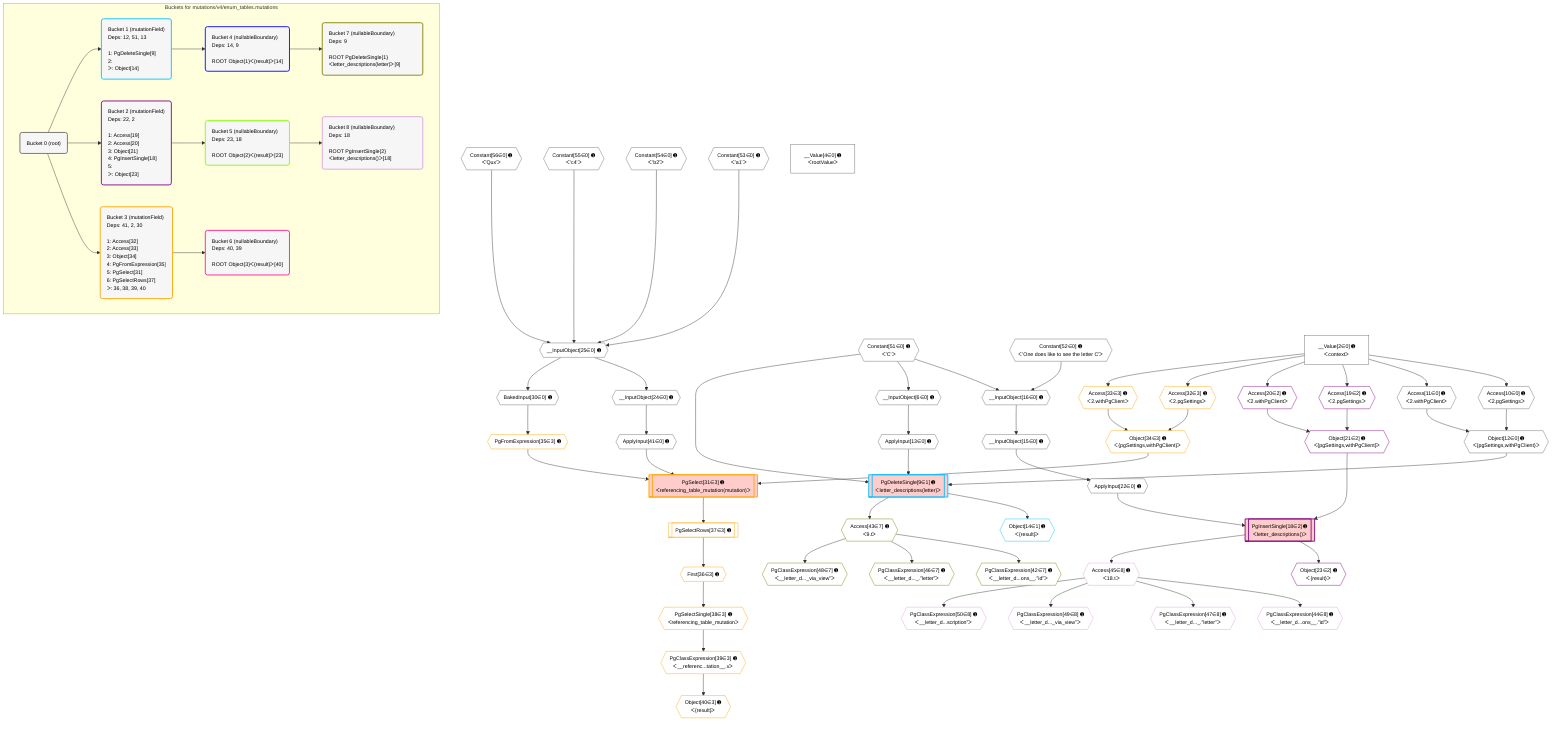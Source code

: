 %%{init: {'themeVariables': { 'fontSize': '12px'}}}%%
graph TD
    classDef path fill:#eee,stroke:#000,color:#000
    classDef plan fill:#fff,stroke-width:1px,color:#000
    classDef itemplan fill:#fff,stroke-width:2px,color:#000
    classDef unbatchedplan fill:#dff,stroke-width:1px,color:#000
    classDef sideeffectplan fill:#fcc,stroke-width:2px,color:#000
    classDef bucket fill:#f6f6f6,color:#000,stroke-width:2px,text-align:left

    subgraph "Buckets for mutations/v4/enum_tables.mutations"
    Bucket0("Bucket 0 (root)"):::bucket
    Bucket1("Bucket 1 (mutationField)<br />Deps: 12, 51, 13<br /><br />1: PgDeleteSingle[9]<br />2: <br />ᐳ: Object[14]"):::bucket
    Bucket2("Bucket 2 (mutationField)<br />Deps: 22, 2<br /><br />1: Access[19]<br />2: Access[20]<br />3: Object[21]<br />4: PgInsertSingle[18]<br />5: <br />ᐳ: Object[23]"):::bucket
    Bucket3("Bucket 3 (mutationField)<br />Deps: 41, 2, 30<br /><br />1: Access[32]<br />2: Access[33]<br />3: Object[34]<br />4: PgFromExpression[35]<br />5: PgSelect[31]<br />6: PgSelectRows[37]<br />ᐳ: 36, 38, 39, 40"):::bucket
    Bucket4("Bucket 4 (nullableBoundary)<br />Deps: 14, 9<br /><br />ROOT Object{1}ᐸ{result}ᐳ[14]"):::bucket
    Bucket5("Bucket 5 (nullableBoundary)<br />Deps: 23, 18<br /><br />ROOT Object{2}ᐸ{result}ᐳ[23]"):::bucket
    Bucket6("Bucket 6 (nullableBoundary)<br />Deps: 40, 39<br /><br />ROOT Object{3}ᐸ{result}ᐳ[40]"):::bucket
    Bucket7("Bucket 7 (nullableBoundary)<br />Deps: 9<br /><br />ROOT PgDeleteSingle{1}ᐸletter_descriptions(letter)ᐳ[9]"):::bucket
    Bucket8("Bucket 8 (nullableBoundary)<br />Deps: 18<br /><br />ROOT PgInsertSingle{2}ᐸletter_descriptions()ᐳ[18]"):::bucket
    end
    Bucket0 --> Bucket1 & Bucket2 & Bucket3
    Bucket1 --> Bucket4
    Bucket2 --> Bucket5
    Bucket3 --> Bucket6
    Bucket4 --> Bucket7
    Bucket5 --> Bucket8

    %% plan dependencies
    __InputObject25{{"__InputObject[25∈0] ➊"}}:::plan
    Constant53{{"Constant[53∈0] ➊<br />ᐸ'a1'ᐳ"}}:::plan
    Constant54{{"Constant[54∈0] ➊<br />ᐸ'b2'ᐳ"}}:::plan
    Constant55{{"Constant[55∈0] ➊<br />ᐸ'c4'ᐳ"}}:::plan
    Constant56{{"Constant[56∈0] ➊<br />ᐸ'Qux'ᐳ"}}:::plan
    Constant53 & Constant54 & Constant55 & Constant56 --> __InputObject25
    __InputObject16{{"__InputObject[16∈0] ➊"}}:::plan
    Constant51{{"Constant[51∈0] ➊<br />ᐸ'C'ᐳ"}}:::plan
    Constant52{{"Constant[52∈0] ➊<br />ᐸ'One does like to see the letter C'ᐳ"}}:::plan
    Constant51 & Constant52 --> __InputObject16
    __InputObject6{{"__InputObject[6∈0] ➊"}}:::plan
    Constant51 --> __InputObject6
    Object12{{"Object[12∈0] ➊<br />ᐸ{pgSettings,withPgClient}ᐳ"}}:::plan
    Access10{{"Access[10∈0] ➊<br />ᐸ2.pgSettingsᐳ"}}:::plan
    Access11{{"Access[11∈0] ➊<br />ᐸ2.withPgClientᐳ"}}:::plan
    Access10 & Access11 --> Object12
    __InputObject15{{"__InputObject[15∈0] ➊"}}:::plan
    __InputObject16 --> __InputObject15
    __InputObject24{{"__InputObject[24∈0] ➊"}}:::plan
    __InputObject25 --> __InputObject24
    __Value2["__Value[2∈0] ➊<br />ᐸcontextᐳ"]:::plan
    __Value2 --> Access10
    __Value2 --> Access11
    ApplyInput13{{"ApplyInput[13∈0] ➊"}}:::plan
    __InputObject6 --> ApplyInput13
    ApplyInput22{{"ApplyInput[22∈0] ➊"}}:::plan
    __InputObject15 --> ApplyInput22
    BakedInput30{{"BakedInput[30∈0] ➊"}}:::plan
    __InputObject25 --> BakedInput30
    ApplyInput41{{"ApplyInput[41∈0] ➊"}}:::plan
    __InputObject24 --> ApplyInput41
    __Value4["__Value[4∈0] ➊<br />ᐸrootValueᐳ"]:::plan
    PgDeleteSingle9[["PgDeleteSingle[9∈1] ➊<br />ᐸletter_descriptions(letter)ᐳ"]]:::sideeffectplan
    Object12 & Constant51 & ApplyInput13 --> PgDeleteSingle9
    Object14{{"Object[14∈1] ➊<br />ᐸ{result}ᐳ"}}:::plan
    PgDeleteSingle9 --> Object14
    PgInsertSingle18[["PgInsertSingle[18∈2] ➊<br />ᐸletter_descriptions()ᐳ"]]:::sideeffectplan
    Object21{{"Object[21∈2] ➊<br />ᐸ{pgSettings,withPgClient}ᐳ"}}:::plan
    Object21 & ApplyInput22 --> PgInsertSingle18
    Access19{{"Access[19∈2] ➊<br />ᐸ2.pgSettingsᐳ"}}:::plan
    Access20{{"Access[20∈2] ➊<br />ᐸ2.withPgClientᐳ"}}:::plan
    Access19 & Access20 --> Object21
    __Value2 --> Access19
    __Value2 --> Access20
    Object23{{"Object[23∈2] ➊<br />ᐸ{result}ᐳ"}}:::plan
    PgInsertSingle18 --> Object23
    PgSelect31[["PgSelect[31∈3] ➊<br />ᐸreferencing_table_mutation(mutation)ᐳ"]]:::sideeffectplan
    Object34{{"Object[34∈3] ➊<br />ᐸ{pgSettings,withPgClient}ᐳ"}}:::plan
    PgFromExpression35{{"PgFromExpression[35∈3] ➊"}}:::plan
    Object34 & PgFromExpression35 & ApplyInput41 --> PgSelect31
    Access32{{"Access[32∈3] ➊<br />ᐸ2.pgSettingsᐳ"}}:::plan
    Access33{{"Access[33∈3] ➊<br />ᐸ2.withPgClientᐳ"}}:::plan
    Access32 & Access33 --> Object34
    __Value2 --> Access32
    __Value2 --> Access33
    BakedInput30 --> PgFromExpression35
    First36{{"First[36∈3] ➊"}}:::plan
    PgSelectRows37[["PgSelectRows[37∈3] ➊"]]:::plan
    PgSelectRows37 --> First36
    PgSelect31 --> PgSelectRows37
    PgSelectSingle38{{"PgSelectSingle[38∈3] ➊<br />ᐸreferencing_table_mutationᐳ"}}:::plan
    First36 --> PgSelectSingle38
    PgClassExpression39{{"PgClassExpression[39∈3] ➊<br />ᐸ__referenc...tation__.vᐳ"}}:::plan
    PgSelectSingle38 --> PgClassExpression39
    Object40{{"Object[40∈3] ➊<br />ᐸ{result}ᐳ"}}:::plan
    PgClassExpression39 --> Object40
    PgClassExpression42{{"PgClassExpression[42∈7] ➊<br />ᐸ__letter_d...ons__.”id”ᐳ"}}:::plan
    Access43{{"Access[43∈7] ➊<br />ᐸ9.tᐳ"}}:::plan
    Access43 --> PgClassExpression42
    PgDeleteSingle9 --> Access43
    PgClassExpression46{{"PgClassExpression[46∈7] ➊<br />ᐸ__letter_d..._.”letter”ᐳ"}}:::plan
    Access43 --> PgClassExpression46
    PgClassExpression48{{"PgClassExpression[48∈7] ➊<br />ᐸ__letter_d..._via_view”ᐳ"}}:::plan
    Access43 --> PgClassExpression48
    PgClassExpression44{{"PgClassExpression[44∈8] ➊<br />ᐸ__letter_d...ons__.”id”ᐳ"}}:::plan
    Access45{{"Access[45∈8] ➊<br />ᐸ18.tᐳ"}}:::plan
    Access45 --> PgClassExpression44
    PgInsertSingle18 --> Access45
    PgClassExpression47{{"PgClassExpression[47∈8] ➊<br />ᐸ__letter_d..._.”letter”ᐳ"}}:::plan
    Access45 --> PgClassExpression47
    PgClassExpression49{{"PgClassExpression[49∈8] ➊<br />ᐸ__letter_d..._via_view”ᐳ"}}:::plan
    Access45 --> PgClassExpression49
    PgClassExpression50{{"PgClassExpression[50∈8] ➊<br />ᐸ__letter_d...scription”ᐳ"}}:::plan
    Access45 --> PgClassExpression50

    %% define steps
    classDef bucket0 stroke:#696969
    class Bucket0,__Value2,__Value4,__InputObject6,Access10,Access11,Object12,ApplyInput13,__InputObject15,__InputObject16,ApplyInput22,__InputObject24,__InputObject25,BakedInput30,ApplyInput41,Constant51,Constant52,Constant53,Constant54,Constant55,Constant56 bucket0
    classDef bucket1 stroke:#00bfff
    class Bucket1,PgDeleteSingle9,Object14 bucket1
    classDef bucket2 stroke:#7f007f
    class Bucket2,PgInsertSingle18,Access19,Access20,Object21,Object23 bucket2
    classDef bucket3 stroke:#ffa500
    class Bucket3,PgSelect31,Access32,Access33,Object34,PgFromExpression35,First36,PgSelectRows37,PgSelectSingle38,PgClassExpression39,Object40 bucket3
    classDef bucket4 stroke:#0000ff
    class Bucket4 bucket4
    classDef bucket5 stroke:#7fff00
    class Bucket5 bucket5
    classDef bucket6 stroke:#ff1493
    class Bucket6 bucket6
    classDef bucket7 stroke:#808000
    class Bucket7,PgClassExpression42,Access43,PgClassExpression46,PgClassExpression48 bucket7
    classDef bucket8 stroke:#dda0dd
    class Bucket8,PgClassExpression44,Access45,PgClassExpression47,PgClassExpression49,PgClassExpression50 bucket8